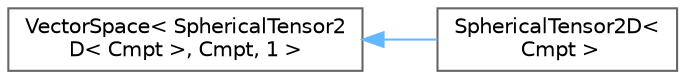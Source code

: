 digraph "Graphical Class Hierarchy"
{
 // LATEX_PDF_SIZE
  bgcolor="transparent";
  edge [fontname=Helvetica,fontsize=10,labelfontname=Helvetica,labelfontsize=10];
  node [fontname=Helvetica,fontsize=10,shape=box,height=0.2,width=0.4];
  rankdir="LR";
  Node0 [id="Node000000",label="VectorSpace\< SphericalTensor2\lD\< Cmpt \>, Cmpt, 1 \>",height=0.2,width=0.4,color="grey40", fillcolor="white", style="filled",URL="$classFoam_1_1VectorSpace.html",tooltip=" "];
  Node0 -> Node1 [id="edge5681_Node000000_Node000001",dir="back",color="steelblue1",style="solid",tooltip=" "];
  Node1 [id="Node000001",label="SphericalTensor2D\<\l Cmpt \>",height=0.2,width=0.4,color="grey40", fillcolor="white", style="filled",URL="$classFoam_1_1SphericalTensor2D.html",tooltip="A templated (2 x 2) diagonal tensor of objects of <T>, effectively containing 1 element,..."];
}
